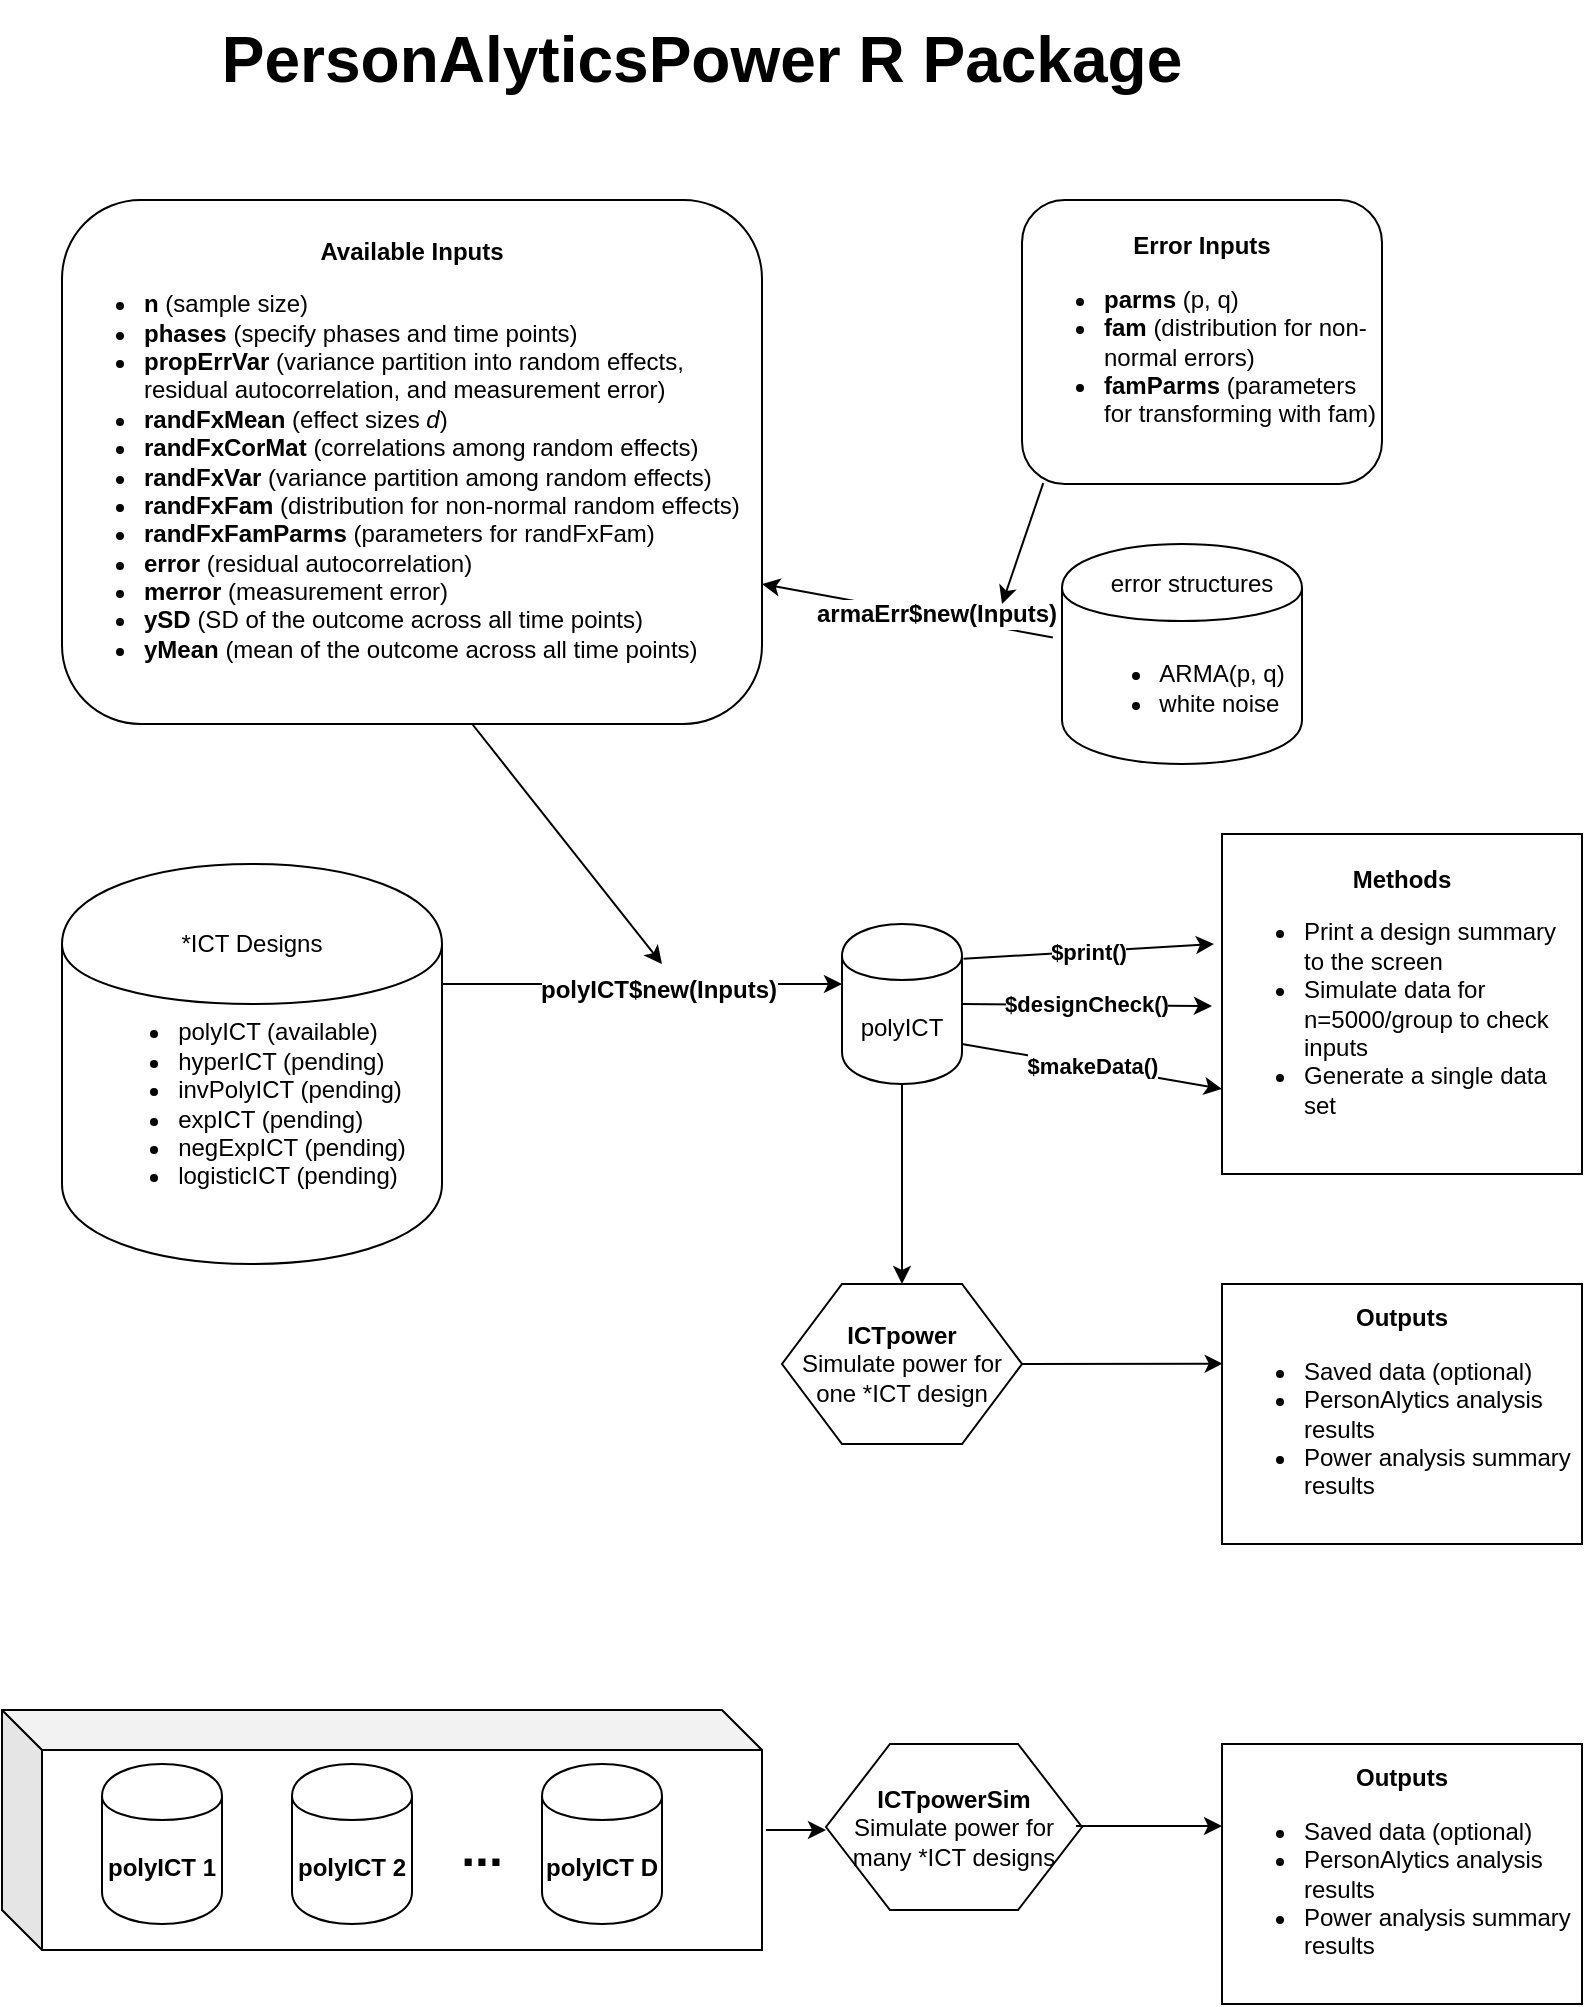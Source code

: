 <mxfile version="10.6.6" type="device"><diagram id="dc3yZ4CmdL8Bk5Ma-wzD" name="Page-1"><mxGraphModel dx="1363" dy="795" grid="1" gridSize="10" guides="1" tooltips="1" connect="1" arrows="1" fold="1" page="1" pageScale="1" pageWidth="850" pageHeight="1100" math="0" shadow="0"><root><mxCell id="0"/><mxCell id="1" parent="0"/><mxCell id="fSHenI8Vv5T78NZtQeSe-35" value="" style="shape=cube;whiteSpace=wrap;html=1;boundedLbl=1;backgroundOutline=1;darkOpacity=0.05;darkOpacity2=0.1;" vertex="1" parent="1"><mxGeometry x="10" y="875" width="380" height="120" as="geometry"/></mxCell><mxCell id="fSHenI8Vv5T78NZtQeSe-1" value="&lt;ul&gt;&lt;li style=&quot;text-align: left&quot;&gt;polyICT (available)&lt;/li&gt;&lt;li style=&quot;text-align: left&quot;&gt;hyperICT (pending)&lt;br&gt;&lt;/li&gt;&lt;li style=&quot;text-align: left&quot;&gt;invPolyICT (pending)&lt;/li&gt;&lt;li style=&quot;text-align: left&quot;&gt;expICT (pending)&lt;/li&gt;&lt;li style=&quot;text-align: left&quot;&gt;negExpICT (pending)&lt;/li&gt;&lt;li style=&quot;text-align: left&quot;&gt;logisticICT (pending)&lt;/li&gt;&lt;/ul&gt;" style="shape=cylinder;whiteSpace=wrap;html=1;boundedLbl=1;backgroundOutline=1;" vertex="1" parent="1"><mxGeometry x="40" y="452" width="190" height="200" as="geometry"/></mxCell><mxCell id="fSHenI8Vv5T78NZtQeSe-2" value="*ICT Designs" style="text;html=1;strokeColor=none;fillColor=none;align=center;verticalAlign=middle;whiteSpace=wrap;rounded=0;" vertex="1" parent="1"><mxGeometry x="70" y="482" width="130" height="20" as="geometry"/></mxCell><mxCell id="fSHenI8Vv5T78NZtQeSe-3" value="" style="endArrow=classic;html=1;exitX=1;exitY=0.3;exitDx=0;exitDy=0;" edge="1" parent="1" source="fSHenI8Vv5T78NZtQeSe-1"><mxGeometry width="50" height="50" relative="1" as="geometry"><mxPoint x="40" y="722" as="sourcePoint"/><mxPoint x="430" y="512" as="targetPoint"/></mxGeometry></mxCell><mxCell id="fSHenI8Vv5T78NZtQeSe-5" value="&lt;div style=&quot;text-align: left&quot;&gt;polyICT$new(Inputs)&lt;/div&gt;" style="text;html=1;resizable=0;points=[];align=center;verticalAlign=middle;labelBackgroundColor=#ffffff;fontStyle=1" vertex="1" connectable="0" parent="fSHenI8Vv5T78NZtQeSe-3"><mxGeometry x="0.078" y="-3" relative="1" as="geometry"><mxPoint as="offset"/></mxGeometry></mxCell><mxCell id="fSHenI8Vv5T78NZtQeSe-6" value="polyICT" style="shape=cylinder;whiteSpace=wrap;html=1;boundedLbl=1;backgroundOutline=1;" vertex="1" parent="1"><mxGeometry x="430" y="482" width="60" height="80" as="geometry"/></mxCell><mxCell id="fSHenI8Vv5T78NZtQeSe-7" value="&lt;div style=&quot;text-align: center&quot;&gt;&lt;b&gt;Available Inputs&lt;/b&gt;&lt;/div&gt;&lt;div style=&quot;text-align: left&quot;&gt;&lt;ul&gt;&lt;li&gt;&lt;b&gt;n&lt;/b&gt; (sample size)&lt;/li&gt;&lt;li&gt;&lt;b&gt;phases &lt;/b&gt;(specify phases and time points)&lt;/li&gt;&lt;li&gt;&lt;b&gt;propErrVar&lt;/b&gt; (variance partition into random effects, residual autocorrelation, and measurement error)&lt;/li&gt;&lt;li&gt;&lt;b&gt;randFxMean &lt;/b&gt;(effect sizes &lt;i&gt;d&lt;/i&gt;)&lt;/li&gt;&lt;li&gt;&lt;b&gt;randFxCorMat &lt;/b&gt;(correlations among random effects)&lt;/li&gt;&lt;li&gt;&lt;b&gt;randFxVar&lt;/b&gt; (variance partition among random effects)&lt;/li&gt;&lt;li&gt;&lt;b&gt;randFxFam &lt;/b&gt;(distribution for non-normal random effects)&lt;/li&gt;&lt;li&gt;&lt;b&gt;randFxFamParms &lt;/b&gt;(parameters for randFxFam)&lt;br&gt;&lt;/li&gt;&lt;li&gt;&lt;b&gt;error&lt;/b&gt; (residual autocorrelation)&lt;/li&gt;&lt;li&gt;&lt;b&gt;merror&lt;/b&gt; (measurement error)&lt;/li&gt;&lt;li&gt;&lt;b&gt;ySD &lt;/b&gt;(SD of the outcome across all time points)&lt;/li&gt;&lt;li&gt;&lt;b&gt;yMean &lt;/b&gt;(mean of the outcome across all time points)&lt;/li&gt;&lt;/ul&gt;&lt;/div&gt;&lt;div style=&quot;text-align: left&quot;&gt;&lt;/div&gt;" style="rounded=1;whiteSpace=wrap;html=1;" vertex="1" parent="1"><mxGeometry x="40" y="120" width="350" height="262" as="geometry"/></mxCell><mxCell id="fSHenI8Vv5T78NZtQeSe-8" value="" style="endArrow=classic;html=1;exitX=0.586;exitY=1;exitDx=0;exitDy=0;exitPerimeter=0;" edge="1" parent="1" source="fSHenI8Vv5T78NZtQeSe-7"><mxGeometry width="50" height="50" relative="1" as="geometry"><mxPoint x="340" y="457" as="sourcePoint"/><mxPoint x="340" y="502" as="targetPoint"/></mxGeometry></mxCell><mxCell id="fSHenI8Vv5T78NZtQeSe-9" value="&lt;b&gt;Methods&lt;/b&gt;&lt;br&gt;&lt;div style=&quot;text-align: left&quot;&gt;&lt;ul&gt;&lt;li&gt;Print a design summary to the screen&lt;/li&gt;&lt;li&gt;Simulate data for n=5000/group to check inputs&lt;/li&gt;&lt;li&gt;Generate a single data set&lt;/li&gt;&lt;/ul&gt;&lt;/div&gt;" style="rounded=0;whiteSpace=wrap;html=1;" vertex="1" parent="1"><mxGeometry x="620" y="437" width="180" height="170" as="geometry"/></mxCell><mxCell id="fSHenI8Vv5T78NZtQeSe-12" value="$print()" style="endArrow=classic;html=1;exitX=1.013;exitY=0.217;exitDx=0;exitDy=0;exitPerimeter=0;fontStyle=1" edge="1" parent="1" source="fSHenI8Vv5T78NZtQeSe-6"><mxGeometry width="50" height="50" relative="1" as="geometry"><mxPoint x="40" y="722" as="sourcePoint"/><mxPoint x="616" y="492" as="targetPoint"/></mxGeometry></mxCell><mxCell id="fSHenI8Vv5T78NZtQeSe-13" value="$designCheck()&lt;br&gt;" style="endArrow=classic;html=1;exitX=1.013;exitY=0.217;exitDx=0;exitDy=0;exitPerimeter=0;entryX=-0.024;entryY=0.372;entryDx=0;entryDy=0;entryPerimeter=0;fontStyle=1" edge="1" parent="1"><mxGeometry width="50" height="50" relative="1" as="geometry"><mxPoint x="490" y="522" as="sourcePoint"/><mxPoint x="615" y="523" as="targetPoint"/></mxGeometry></mxCell><mxCell id="fSHenI8Vv5T78NZtQeSe-14" value="$makeData()&lt;br&gt;" style="endArrow=classic;html=1;exitX=1.013;exitY=0.217;exitDx=0;exitDy=0;exitPerimeter=0;entryX=0;entryY=0.75;entryDx=0;entryDy=0;fontStyle=1" edge="1" parent="1" target="fSHenI8Vv5T78NZtQeSe-9"><mxGeometry width="50" height="50" relative="1" as="geometry"><mxPoint x="490" y="542" as="sourcePoint"/><mxPoint x="615" y="552" as="targetPoint"/></mxGeometry></mxCell><mxCell id="fSHenI8Vv5T78NZtQeSe-15" value="&lt;ul&gt;&lt;li style=&quot;text-align: left&quot;&gt;ARMA(p, q)&lt;/li&gt;&lt;li style=&quot;text-align: left&quot;&gt;white noise&lt;/li&gt;&lt;/ul&gt;" style="shape=cylinder;whiteSpace=wrap;html=1;boundedLbl=1;backgroundOutline=1;" vertex="1" parent="1"><mxGeometry x="540" y="292" width="120" height="110" as="geometry"/></mxCell><mxCell id="fSHenI8Vv5T78NZtQeSe-16" value="error structures" style="text;html=1;strokeColor=none;fillColor=none;align=center;verticalAlign=middle;whiteSpace=wrap;rounded=0;" vertex="1" parent="1"><mxGeometry x="570" y="202" width="130" height="20" as="geometry"/></mxCell><mxCell id="fSHenI8Vv5T78NZtQeSe-20" value="&lt;b&gt;Error Inputs&lt;/b&gt;&lt;br&gt;&lt;div style=&quot;text-align: left&quot;&gt;&lt;ul&gt;&lt;li&gt;&lt;b&gt;parms &lt;/b&gt;(p, q)&lt;/li&gt;&lt;li&gt;&lt;b&gt;fam &lt;/b&gt;(distribution for non-normal errors)&lt;/li&gt;&lt;li&gt;&lt;b&gt;famParms &lt;/b&gt;(parameters for transforming with fam)&lt;/li&gt;&lt;/ul&gt;&lt;/div&gt;" style="rounded=1;whiteSpace=wrap;html=1;" vertex="1" parent="1"><mxGeometry x="520" y="120" width="180" height="142" as="geometry"/></mxCell><mxCell id="fSHenI8Vv5T78NZtQeSe-21" value="error structures" style="text;html=1;strokeColor=none;fillColor=none;align=center;verticalAlign=middle;whiteSpace=wrap;rounded=0;" vertex="1" parent="1"><mxGeometry x="560" y="302" width="90" height="20" as="geometry"/></mxCell><mxCell id="fSHenI8Vv5T78NZtQeSe-22" value="" style="endArrow=classic;html=1;exitX=-0.038;exitY=0.425;exitDx=0;exitDy=0;exitPerimeter=0;" edge="1" parent="1" source="fSHenI8Vv5T78NZtQeSe-15"><mxGeometry width="50" height="50" relative="1" as="geometry"><mxPoint x="460" y="347" as="sourcePoint"/><mxPoint x="390" y="312" as="targetPoint"/></mxGeometry></mxCell><mxCell id="fSHenI8Vv5T78NZtQeSe-23" value="armaErr$new(Inputs)" style="text;html=1;resizable=0;points=[];align=center;verticalAlign=middle;labelBackgroundColor=#ffffff;fontStyle=1" vertex="1" connectable="0" parent="fSHenI8Vv5T78NZtQeSe-22"><mxGeometry x="-0.189" y="-1" relative="1" as="geometry"><mxPoint as="offset"/></mxGeometry></mxCell><mxCell id="fSHenI8Vv5T78NZtQeSe-24" value="" style="endArrow=classic;html=1;exitX=0.059;exitY=0.997;exitDx=0;exitDy=0;exitPerimeter=0;" edge="1" parent="1" source="fSHenI8Vv5T78NZtQeSe-20"><mxGeometry width="50" height="50" relative="1" as="geometry"><mxPoint x="40" y="722" as="sourcePoint"/><mxPoint x="510" y="322" as="targetPoint"/></mxGeometry></mxCell><mxCell id="fSHenI8Vv5T78NZtQeSe-25" value="&lt;b&gt;ICTpower&lt;/b&gt;&lt;br&gt;Simulate power for one *ICT design&lt;br&gt;" style="shape=hexagon;perimeter=hexagonPerimeter2;whiteSpace=wrap;html=1;" vertex="1" parent="1"><mxGeometry x="400" y="662" width="120" height="80" as="geometry"/></mxCell><mxCell id="fSHenI8Vv5T78NZtQeSe-26" value="" style="endArrow=classic;html=1;exitX=0.5;exitY=1;exitDx=0;exitDy=0;entryX=0.5;entryY=0;entryDx=0;entryDy=0;" edge="1" parent="1" source="fSHenI8Vv5T78NZtQeSe-6" target="fSHenI8Vv5T78NZtQeSe-25"><mxGeometry width="50" height="50" relative="1" as="geometry"><mxPoint x="40" y="812" as="sourcePoint"/><mxPoint x="90" y="762" as="targetPoint"/></mxGeometry></mxCell><mxCell id="fSHenI8Vv5T78NZtQeSe-28" value="" style="endArrow=classic;html=1;exitX=1;exitY=0.5;exitDx=0;exitDy=0;entryX=0;entryY=0.25;entryDx=0;entryDy=0;" edge="1" parent="1" source="fSHenI8Vv5T78NZtQeSe-25"><mxGeometry width="50" height="50" relative="1" as="geometry"><mxPoint x="40" y="892" as="sourcePoint"/><mxPoint x="620.353" y="701.824" as="targetPoint"/></mxGeometry></mxCell><mxCell id="fSHenI8Vv5T78NZtQeSe-29" value="&lt;b&gt;Outputs&lt;/b&gt;&lt;br&gt;&lt;div&gt;&lt;ul&gt;&lt;li style=&quot;text-align: left&quot;&gt;Saved data (optional)&lt;/li&gt;&lt;li style=&quot;text-align: left&quot;&gt;PersonAlytics analysis results&lt;/li&gt;&lt;li style=&quot;text-align: left&quot;&gt;Power analysis summary results&lt;br&gt;&lt;/li&gt;&lt;/ul&gt;&lt;/div&gt;" style="rounded=0;whiteSpace=wrap;html=1;" vertex="1" parent="1"><mxGeometry x="620" y="662" width="180" height="130" as="geometry"/></mxCell><mxCell id="fSHenI8Vv5T78NZtQeSe-30" value="polyICT 1" style="shape=cylinder;whiteSpace=wrap;html=1;boundedLbl=1;backgroundOutline=1;fontStyle=1" vertex="1" parent="1"><mxGeometry x="60" y="902" width="60" height="80" as="geometry"/></mxCell><mxCell id="fSHenI8Vv5T78NZtQeSe-31" value="polyICT 2" style="shape=cylinder;whiteSpace=wrap;html=1;boundedLbl=1;backgroundOutline=1;fontStyle=1" vertex="1" parent="1"><mxGeometry x="155" y="902" width="60" height="80" as="geometry"/></mxCell><mxCell id="fSHenI8Vv5T78NZtQeSe-32" value="polyICT D" style="shape=cylinder;whiteSpace=wrap;html=1;boundedLbl=1;backgroundOutline=1;fontStyle=1" vertex="1" parent="1"><mxGeometry x="280" y="902" width="60" height="80" as="geometry"/></mxCell><mxCell id="fSHenI8Vv5T78NZtQeSe-33" value="&lt;font style=&quot;font-size: 25px&quot;&gt;&lt;span&gt;...&lt;/span&gt;&lt;/font&gt;" style="text;html=1;strokeColor=none;fillColor=none;align=center;verticalAlign=middle;whiteSpace=wrap;rounded=0;fontStyle=1" vertex="1" parent="1"><mxGeometry x="230" y="933" width="40" height="20" as="geometry"/></mxCell><mxCell id="fSHenI8Vv5T78NZtQeSe-37" value="&lt;b&gt;ICTpowerSim&lt;/b&gt;&lt;br&gt;Simulate power for many *ICT designs&lt;br&gt;" style="shape=hexagon;perimeter=hexagonPerimeter2;whiteSpace=wrap;html=1;" vertex="1" parent="1"><mxGeometry x="422" y="892" width="128" height="83" as="geometry"/></mxCell><mxCell id="fSHenI8Vv5T78NZtQeSe-38" value="" style="endArrow=classic;html=1;" edge="1" parent="1"><mxGeometry width="50" height="50" relative="1" as="geometry"><mxPoint x="547" y="933" as="sourcePoint"/><mxPoint x="620" y="933" as="targetPoint"/></mxGeometry></mxCell><mxCell id="fSHenI8Vv5T78NZtQeSe-39" value="&lt;b&gt;Outputs&lt;/b&gt;&lt;br&gt;&lt;div&gt;&lt;ul&gt;&lt;li style=&quot;text-align: left&quot;&gt;Saved data (optional)&lt;/li&gt;&lt;li style=&quot;text-align: left&quot;&gt;PersonAlytics analysis results&lt;/li&gt;&lt;li style=&quot;text-align: left&quot;&gt;Power analysis summary results&lt;br&gt;&lt;/li&gt;&lt;/ul&gt;&lt;/div&gt;" style="rounded=0;whiteSpace=wrap;html=1;" vertex="1" parent="1"><mxGeometry x="620" y="892" width="180" height="130" as="geometry"/></mxCell><mxCell id="fSHenI8Vv5T78NZtQeSe-40" value="" style="endArrow=classic;html=1;" edge="1" parent="1"><mxGeometry width="50" height="50" relative="1" as="geometry"><mxPoint x="392" y="935" as="sourcePoint"/><mxPoint x="422" y="935" as="targetPoint"/></mxGeometry></mxCell><mxCell id="fSHenI8Vv5T78NZtQeSe-43" value="&lt;font style=&quot;font-size: 32px&quot;&gt;&lt;b&gt;PersonAlyticsPower R Package&lt;/b&gt;&lt;/font&gt;" style="text;html=1;strokeColor=none;fillColor=none;align=center;verticalAlign=middle;whiteSpace=wrap;rounded=0;" vertex="1" parent="1"><mxGeometry x="40" y="20" width="640" height="60" as="geometry"/></mxCell></root></mxGraphModel></diagram></mxfile>